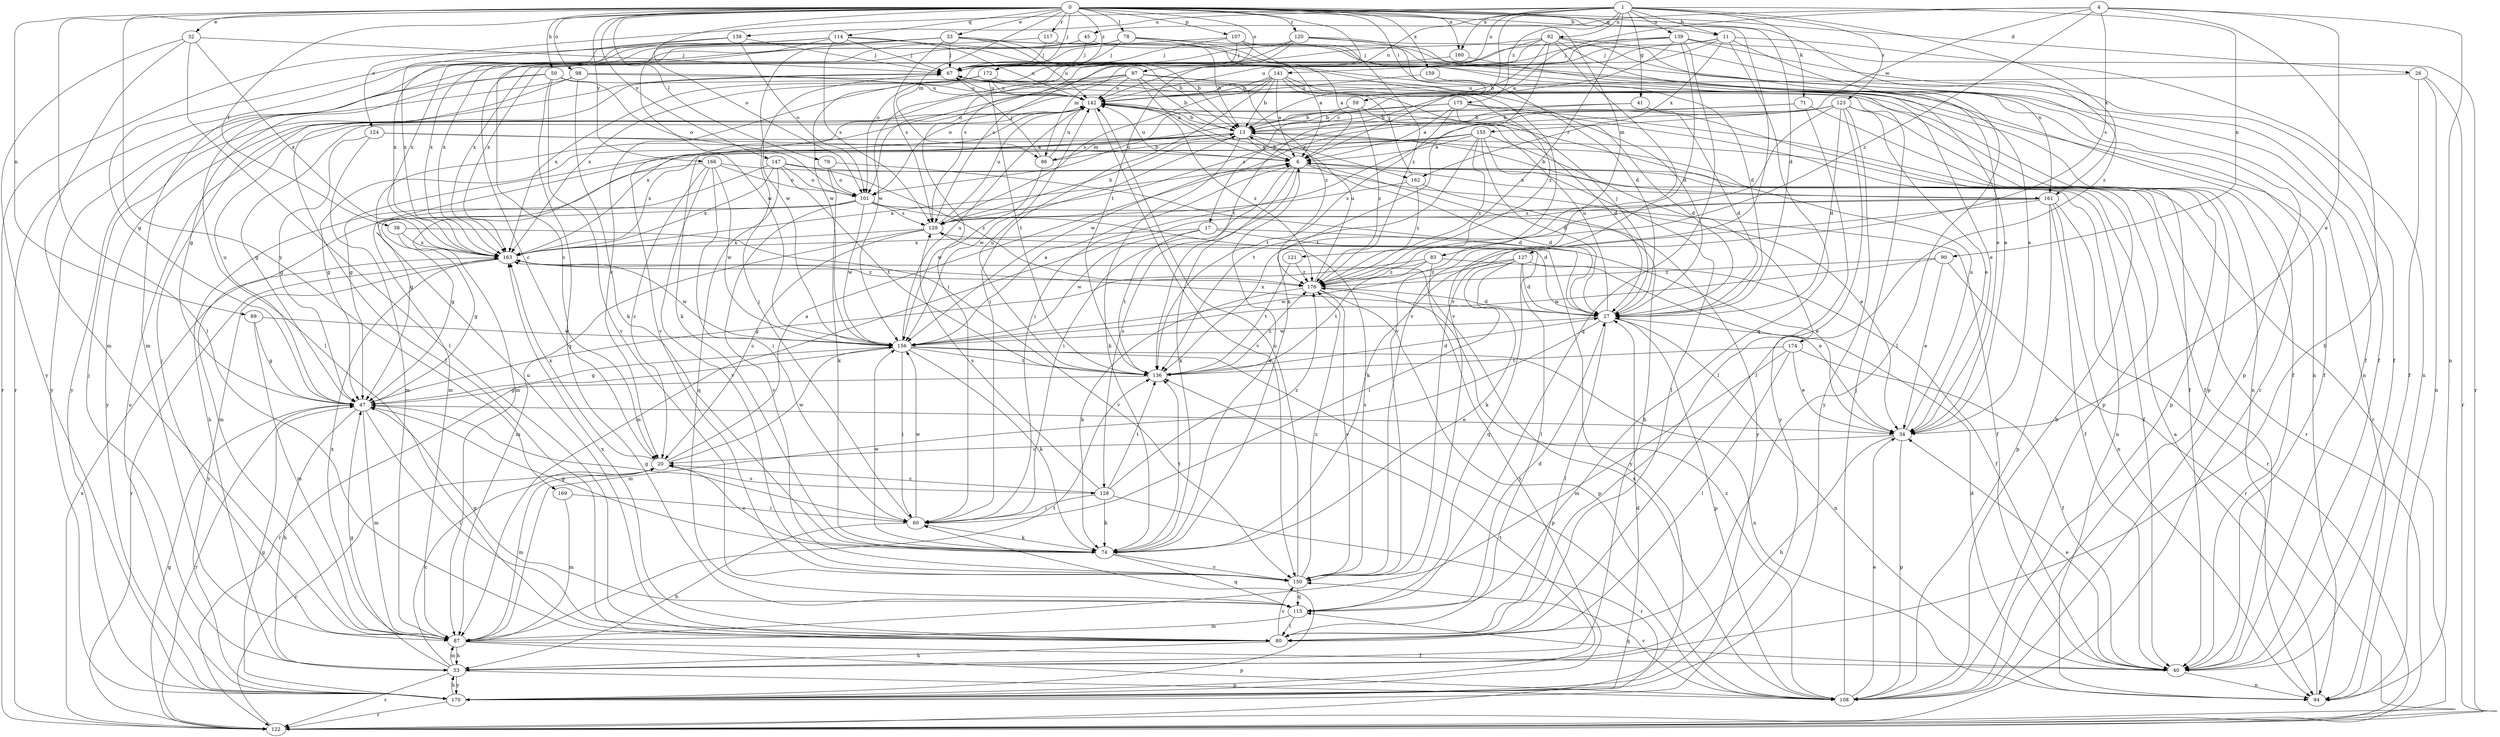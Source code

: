 strict digraph  {
0;
1;
4;
6;
11;
13;
17;
20;
26;
27;
32;
33;
34;
38;
40;
41;
45;
47;
50;
53;
59;
60;
67;
71;
74;
78;
79;
80;
83;
86;
87;
89;
90;
92;
94;
97;
98;
101;
107;
108;
114;
115;
117;
120;
121;
122;
123;
124;
127;
128;
129;
136;
138;
139;
141;
142;
147;
150;
155;
156;
159;
160;
161;
162;
163;
166;
169;
170;
172;
174;
175;
176;
0 -> 11  [label=b];
0 -> 26  [label=d];
0 -> 27  [label=d];
0 -> 32  [label=e];
0 -> 33  [label=e];
0 -> 38  [label=f];
0 -> 50  [label=h];
0 -> 59  [label=i];
0 -> 67  [label=j];
0 -> 78  [label=l];
0 -> 79  [label=l];
0 -> 80  [label=l];
0 -> 83  [label=m];
0 -> 86  [label=m];
0 -> 89  [label=n];
0 -> 97  [label=o];
0 -> 98  [label=o];
0 -> 101  [label=o];
0 -> 107  [label=p];
0 -> 114  [label=q];
0 -> 117  [label=r];
0 -> 120  [label=r];
0 -> 136  [label=t];
0 -> 147  [label=v];
0 -> 150  [label=v];
0 -> 159  [label=x];
0 -> 160  [label=x];
0 -> 166  [label=y];
0 -> 169  [label=y];
0 -> 172  [label=z];
0 -> 174  [label=z];
1 -> 11  [label=b];
1 -> 17  [label=c];
1 -> 41  [label=g];
1 -> 71  [label=k];
1 -> 90  [label=n];
1 -> 92  [label=n];
1 -> 121  [label=r];
1 -> 123  [label=s];
1 -> 124  [label=s];
1 -> 138  [label=u];
1 -> 139  [label=u];
1 -> 141  [label=u];
1 -> 142  [label=u];
1 -> 160  [label=x];
1 -> 161  [label=x];
1 -> 175  [label=z];
4 -> 6  [label=a];
4 -> 34  [label=e];
4 -> 45  [label=g];
4 -> 53  [label=h];
4 -> 94  [label=n];
4 -> 127  [label=s];
4 -> 155  [label=w];
4 -> 176  [label=z];
6 -> 13  [label=b];
6 -> 27  [label=d];
6 -> 40  [label=f];
6 -> 53  [label=h];
6 -> 60  [label=i];
6 -> 74  [label=k];
6 -> 128  [label=s];
6 -> 142  [label=u];
6 -> 161  [label=x];
11 -> 67  [label=j];
11 -> 86  [label=m];
11 -> 94  [label=n];
11 -> 101  [label=o];
11 -> 115  [label=q];
11 -> 161  [label=x];
11 -> 162  [label=x];
13 -> 6  [label=a];
13 -> 47  [label=g];
13 -> 74  [label=k];
13 -> 86  [label=m];
13 -> 87  [label=m];
13 -> 156  [label=w];
13 -> 162  [label=x];
17 -> 34  [label=e];
17 -> 136  [label=t];
17 -> 156  [label=w];
17 -> 163  [label=x];
17 -> 170  [label=y];
20 -> 6  [label=a];
20 -> 87  [label=m];
20 -> 128  [label=s];
20 -> 156  [label=w];
20 -> 163  [label=x];
26 -> 40  [label=f];
26 -> 94  [label=n];
26 -> 122  [label=r];
26 -> 142  [label=u];
27 -> 67  [label=j];
27 -> 80  [label=l];
27 -> 87  [label=m];
27 -> 94  [label=n];
27 -> 108  [label=p];
27 -> 142  [label=u];
27 -> 156  [label=w];
27 -> 163  [label=x];
32 -> 67  [label=j];
32 -> 80  [label=l];
32 -> 87  [label=m];
32 -> 163  [label=x];
32 -> 170  [label=y];
33 -> 13  [label=b];
33 -> 27  [label=d];
33 -> 67  [label=j];
33 -> 80  [label=l];
33 -> 94  [label=n];
33 -> 122  [label=r];
33 -> 129  [label=s];
33 -> 142  [label=u];
33 -> 156  [label=w];
33 -> 163  [label=x];
34 -> 20  [label=c];
34 -> 53  [label=h];
34 -> 108  [label=p];
34 -> 142  [label=u];
38 -> 47  [label=g];
38 -> 150  [label=v];
38 -> 163  [label=x];
40 -> 27  [label=d];
40 -> 34  [label=e];
40 -> 94  [label=n];
40 -> 115  [label=q];
41 -> 13  [label=b];
41 -> 27  [label=d];
41 -> 40  [label=f];
41 -> 129  [label=s];
45 -> 20  [label=c];
45 -> 34  [label=e];
45 -> 67  [label=j];
45 -> 163  [label=x];
47 -> 34  [label=e];
47 -> 53  [label=h];
47 -> 80  [label=l];
47 -> 87  [label=m];
47 -> 122  [label=r];
47 -> 142  [label=u];
50 -> 47  [label=g];
50 -> 101  [label=o];
50 -> 115  [label=q];
50 -> 142  [label=u];
50 -> 150  [label=v];
50 -> 170  [label=y];
53 -> 20  [label=c];
53 -> 47  [label=g];
53 -> 67  [label=j];
53 -> 87  [label=m];
53 -> 108  [label=p];
53 -> 122  [label=r];
53 -> 170  [label=y];
59 -> 13  [label=b];
59 -> 27  [label=d];
59 -> 101  [label=o];
59 -> 176  [label=z];
60 -> 47  [label=g];
60 -> 53  [label=h];
60 -> 67  [label=j];
60 -> 74  [label=k];
60 -> 156  [label=w];
67 -> 142  [label=u];
71 -> 13  [label=b];
71 -> 40  [label=f];
71 -> 47  [label=g];
71 -> 80  [label=l];
74 -> 6  [label=a];
74 -> 20  [label=c];
74 -> 47  [label=g];
74 -> 115  [label=q];
74 -> 136  [label=t];
74 -> 150  [label=v];
74 -> 156  [label=w];
78 -> 6  [label=a];
78 -> 20  [label=c];
78 -> 27  [label=d];
78 -> 34  [label=e];
78 -> 67  [label=j];
78 -> 87  [label=m];
79 -> 27  [label=d];
79 -> 74  [label=k];
79 -> 101  [label=o];
80 -> 53  [label=h];
80 -> 142  [label=u];
80 -> 150  [label=v];
80 -> 163  [label=x];
83 -> 40  [label=f];
83 -> 47  [label=g];
83 -> 136  [label=t];
83 -> 170  [label=y];
83 -> 176  [label=z];
86 -> 13  [label=b];
86 -> 67  [label=j];
86 -> 142  [label=u];
86 -> 156  [label=w];
87 -> 40  [label=f];
87 -> 53  [label=h];
87 -> 67  [label=j];
87 -> 108  [label=p];
87 -> 136  [label=t];
87 -> 163  [label=x];
89 -> 47  [label=g];
89 -> 87  [label=m];
89 -> 156  [label=w];
90 -> 34  [label=e];
90 -> 122  [label=r];
90 -> 156  [label=w];
90 -> 176  [label=z];
92 -> 13  [label=b];
92 -> 40  [label=f];
92 -> 67  [label=j];
92 -> 74  [label=k];
92 -> 80  [label=l];
92 -> 101  [label=o];
92 -> 108  [label=p];
92 -> 129  [label=s];
92 -> 150  [label=v];
94 -> 6  [label=a];
97 -> 6  [label=a];
97 -> 13  [label=b];
97 -> 40  [label=f];
97 -> 74  [label=k];
97 -> 142  [label=u];
97 -> 150  [label=v];
97 -> 163  [label=x];
97 -> 176  [label=z];
98 -> 74  [label=k];
98 -> 80  [label=l];
98 -> 94  [label=n];
98 -> 142  [label=u];
98 -> 170  [label=y];
101 -> 27  [label=d];
101 -> 40  [label=f];
101 -> 47  [label=g];
101 -> 87  [label=m];
101 -> 129  [label=s];
101 -> 150  [label=v];
101 -> 156  [label=w];
107 -> 6  [label=a];
107 -> 40  [label=f];
107 -> 67  [label=j];
107 -> 156  [label=w];
107 -> 163  [label=x];
107 -> 176  [label=z];
108 -> 13  [label=b];
108 -> 34  [label=e];
108 -> 67  [label=j];
108 -> 150  [label=v];
108 -> 163  [label=x];
108 -> 176  [label=z];
114 -> 13  [label=b];
114 -> 67  [label=j];
114 -> 122  [label=r];
114 -> 129  [label=s];
114 -> 142  [label=u];
114 -> 156  [label=w];
114 -> 163  [label=x];
115 -> 27  [label=d];
115 -> 47  [label=g];
115 -> 80  [label=l];
115 -> 87  [label=m];
117 -> 13  [label=b];
117 -> 67  [label=j];
117 -> 163  [label=x];
120 -> 27  [label=d];
120 -> 60  [label=i];
120 -> 67  [label=j];
120 -> 94  [label=n];
120 -> 122  [label=r];
120 -> 156  [label=w];
121 -> 136  [label=t];
121 -> 176  [label=z];
122 -> 20  [label=c];
122 -> 47  [label=g];
122 -> 163  [label=x];
123 -> 13  [label=b];
123 -> 27  [label=d];
123 -> 34  [label=e];
123 -> 60  [label=i];
123 -> 80  [label=l];
123 -> 108  [label=p];
123 -> 136  [label=t];
123 -> 156  [label=w];
123 -> 170  [label=y];
124 -> 6  [label=a];
124 -> 47  [label=g];
124 -> 87  [label=m];
124 -> 122  [label=r];
127 -> 27  [label=d];
127 -> 34  [label=e];
127 -> 60  [label=i];
127 -> 74  [label=k];
127 -> 115  [label=q];
127 -> 156  [label=w];
127 -> 176  [label=z];
128 -> 20  [label=c];
128 -> 60  [label=i];
128 -> 74  [label=k];
128 -> 122  [label=r];
128 -> 129  [label=s];
128 -> 136  [label=t];
128 -> 176  [label=z];
129 -> 13  [label=b];
129 -> 20  [label=c];
129 -> 80  [label=l];
129 -> 87  [label=m];
129 -> 142  [label=u];
129 -> 163  [label=x];
136 -> 27  [label=d];
136 -> 47  [label=g];
136 -> 142  [label=u];
136 -> 176  [label=z];
138 -> 47  [label=g];
138 -> 67  [label=j];
138 -> 101  [label=o];
138 -> 163  [label=x];
139 -> 40  [label=f];
139 -> 67  [label=j];
139 -> 115  [label=q];
139 -> 122  [label=r];
139 -> 136  [label=t];
139 -> 142  [label=u];
139 -> 150  [label=v];
139 -> 163  [label=x];
141 -> 6  [label=a];
141 -> 13  [label=b];
141 -> 60  [label=i];
141 -> 101  [label=o];
141 -> 108  [label=p];
141 -> 129  [label=s];
141 -> 142  [label=u];
141 -> 150  [label=v];
141 -> 176  [label=z];
142 -> 13  [label=b];
142 -> 150  [label=v];
142 -> 170  [label=y];
142 -> 176  [label=z];
147 -> 34  [label=e];
147 -> 53  [label=h];
147 -> 101  [label=o];
147 -> 115  [label=q];
147 -> 136  [label=t];
147 -> 163  [label=x];
147 -> 176  [label=z];
150 -> 115  [label=q];
150 -> 129  [label=s];
150 -> 142  [label=u];
150 -> 176  [label=z];
155 -> 6  [label=a];
155 -> 27  [label=d];
155 -> 47  [label=g];
155 -> 80  [label=l];
155 -> 87  [label=m];
155 -> 136  [label=t];
155 -> 163  [label=x];
155 -> 170  [label=y];
155 -> 176  [label=z];
156 -> 6  [label=a];
156 -> 47  [label=g];
156 -> 60  [label=i];
156 -> 74  [label=k];
156 -> 94  [label=n];
156 -> 108  [label=p];
156 -> 122  [label=r];
156 -> 136  [label=t];
156 -> 142  [label=u];
159 -> 34  [label=e];
159 -> 142  [label=u];
160 -> 34  [label=e];
160 -> 129  [label=s];
161 -> 13  [label=b];
161 -> 40  [label=f];
161 -> 74  [label=k];
161 -> 87  [label=m];
161 -> 94  [label=n];
161 -> 108  [label=p];
161 -> 122  [label=r];
161 -> 129  [label=s];
162 -> 67  [label=j];
162 -> 129  [label=s];
162 -> 170  [label=y];
162 -> 176  [label=z];
163 -> 6  [label=a];
163 -> 122  [label=r];
163 -> 156  [label=w];
163 -> 170  [label=y];
163 -> 176  [label=z];
166 -> 20  [label=c];
166 -> 47  [label=g];
166 -> 60  [label=i];
166 -> 94  [label=n];
166 -> 101  [label=o];
166 -> 150  [label=v];
166 -> 156  [label=w];
169 -> 60  [label=i];
169 -> 87  [label=m];
170 -> 27  [label=d];
170 -> 47  [label=g];
170 -> 53  [label=h];
170 -> 60  [label=i];
170 -> 122  [label=r];
170 -> 136  [label=t];
170 -> 142  [label=u];
172 -> 20  [label=c];
172 -> 40  [label=f];
172 -> 136  [label=t];
172 -> 142  [label=u];
172 -> 163  [label=x];
174 -> 34  [label=e];
174 -> 40  [label=f];
174 -> 80  [label=l];
174 -> 87  [label=m];
174 -> 136  [label=t];
175 -> 6  [label=a];
175 -> 13  [label=b];
175 -> 27  [label=d];
175 -> 108  [label=p];
175 -> 122  [label=r];
175 -> 136  [label=t];
175 -> 163  [label=x];
176 -> 27  [label=d];
176 -> 74  [label=k];
176 -> 108  [label=p];
176 -> 142  [label=u];
176 -> 150  [label=v];
}
